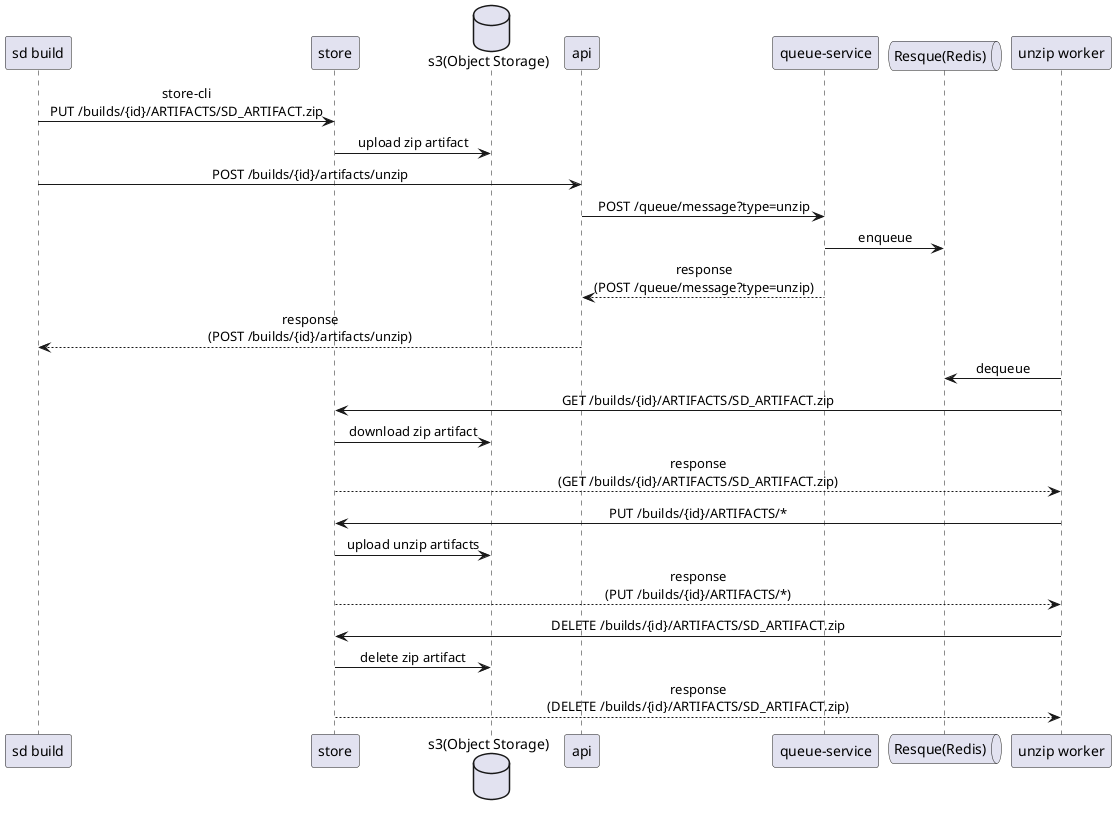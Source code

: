 @startuml sd-zip-artifacts-overview

skinparam sequenceMessageAlign center

participant "sd build" as build
participant "store" as store
database "s3(Object Storage)" as s3
participant "api" as api
participant "queue-service" as qservice
queue "Resque(Redis)" as resque
participant "unzip worker" as worker


build -> store: store-cli\nPUT /builds/{id}/ARTIFACTS/SD_ARTIFACT.zip
store -> s3: upload zip artifact
build -> api: POST /builds/{id}/artifacts/unzip
api -> qservice: POST /queue/message?type=unzip
qservice -> resque: enqueue
qservice --> api: response\n(POST /queue/message?type=unzip)
api --> build: response\n(POST /builds/{id}/artifacts/unzip)
worker -> resque : dequeue
worker -> store: GET /builds/{id}/ARTIFACTS/SD_ARTIFACT.zip
store -> s3: download zip artifact
store --> worker: response\n(GET /builds/{id}/ARTIFACTS/SD_ARTIFACT.zip)
worker -> store: PUT /builds/{id}/ARTIFACTS/*
store -> s3: upload unzip artifacts
store --> worker: response\n(PUT /builds/{id}/ARTIFACTS/*)
worker -> store: DELETE /builds/{id}/ARTIFACTS/SD_ARTIFACT.zip
store -> s3: delete zip artifact
store --> worker: response\n(DELETE /builds/{id}/ARTIFACTS/SD_ARTIFACT.zip)

@enduml
